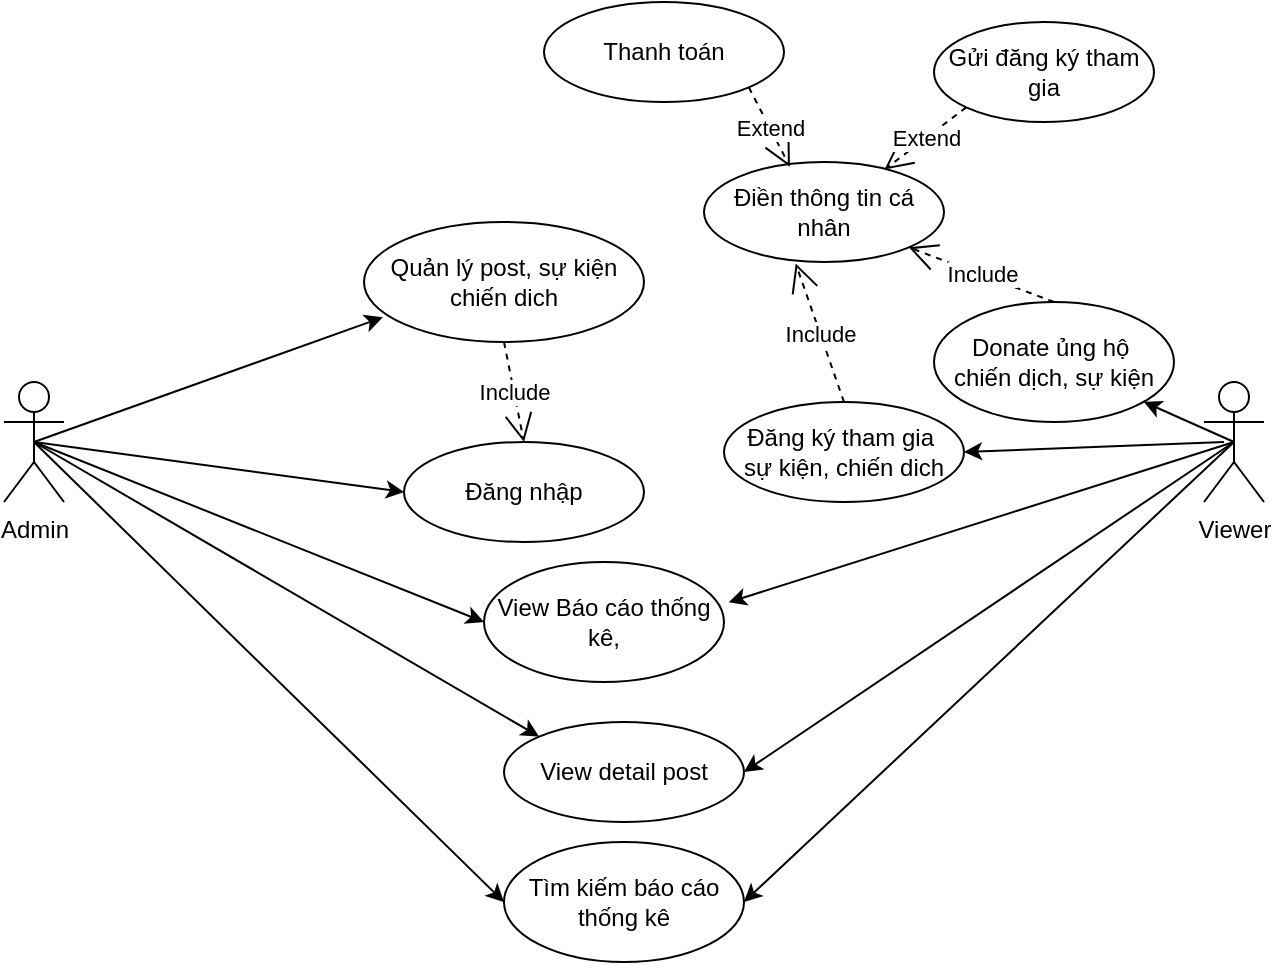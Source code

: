 <mxfile version="20.2.3" type="device" pages="3"><diagram id="1sxvow1uD11XTuKURM5k" name="Use Case diagram"><mxGraphModel dx="1023" dy="579" grid="1" gridSize="10" guides="1" tooltips="1" connect="1" arrows="1" fold="1" page="1" pageScale="1" pageWidth="850" pageHeight="1100" math="0" shadow="0"><root><mxCell id="0"/><mxCell id="1" parent="0"/><mxCell id="24hc14-q7FnV8apLk5Cr-1" value="Admin" style="shape=umlActor;verticalLabelPosition=bottom;verticalAlign=top;html=1;outlineConnect=0;" parent="1" vertex="1"><mxGeometry x="90" y="250" width="30" height="60" as="geometry"/></mxCell><mxCell id="24hc14-q7FnV8apLk5Cr-2" value="Viewer" style="shape=umlActor;verticalLabelPosition=bottom;verticalAlign=top;html=1;outlineConnect=0;" parent="1" vertex="1"><mxGeometry x="690" y="250" width="30" height="60" as="geometry"/></mxCell><mxCell id="24hc14-q7FnV8apLk5Cr-3" value="Quản lý post, sự kiện&lt;br&gt;chiến dich" style="ellipse;whiteSpace=wrap;html=1;" parent="1" vertex="1"><mxGeometry x="270" y="170" width="140" height="60" as="geometry"/></mxCell><mxCell id="24hc14-q7FnV8apLk5Cr-4" value="" style="endArrow=classic;html=1;rounded=0;entryX=0.067;entryY=0.794;entryDx=0;entryDy=0;entryPerimeter=0;" parent="1" target="24hc14-q7FnV8apLk5Cr-3" edge="1"><mxGeometry width="50" height="50" relative="1" as="geometry"><mxPoint x="105" y="280" as="sourcePoint"/><mxPoint x="340" y="310" as="targetPoint"/></mxGeometry></mxCell><mxCell id="24hc14-q7FnV8apLk5Cr-5" value="Đăng nhập" style="ellipse;whiteSpace=wrap;html=1;" parent="1" vertex="1"><mxGeometry x="290" y="280" width="120" height="50" as="geometry"/></mxCell><mxCell id="24hc14-q7FnV8apLk5Cr-6" value="Include" style="endArrow=open;endSize=12;dashed=1;html=1;rounded=0;exitX=0.5;exitY=1;exitDx=0;exitDy=0;entryX=0.5;entryY=0;entryDx=0;entryDy=0;" parent="1" source="24hc14-q7FnV8apLk5Cr-3" target="24hc14-q7FnV8apLk5Cr-5" edge="1"><mxGeometry width="160" relative="1" as="geometry"><mxPoint x="140" y="490" as="sourcePoint"/><mxPoint x="300" y="490" as="targetPoint"/></mxGeometry></mxCell><mxCell id="24hc14-q7FnV8apLk5Cr-7" value="" style="endArrow=classic;html=1;rounded=0;exitX=0.5;exitY=0.5;exitDx=0;exitDy=0;exitPerimeter=0;entryX=0;entryY=0.5;entryDx=0;entryDy=0;" parent="1" source="24hc14-q7FnV8apLk5Cr-1" target="24hc14-q7FnV8apLk5Cr-5" edge="1"><mxGeometry width="50" height="50" relative="1" as="geometry"><mxPoint x="110" y="410" as="sourcePoint"/><mxPoint x="160" y="360" as="targetPoint"/></mxGeometry></mxCell><mxCell id="24hc14-q7FnV8apLk5Cr-8" value="View detail post" style="ellipse;whiteSpace=wrap;html=1;" parent="1" vertex="1"><mxGeometry x="340" y="420" width="120" height="50" as="geometry"/></mxCell><mxCell id="24hc14-q7FnV8apLk5Cr-9" value="" style="endArrow=classic;html=1;rounded=0;entryX=0;entryY=0;entryDx=0;entryDy=0;exitX=0.5;exitY=0.5;exitDx=0;exitDy=0;exitPerimeter=0;" parent="1" source="24hc14-q7FnV8apLk5Cr-1" target="24hc14-q7FnV8apLk5Cr-8" edge="1"><mxGeometry width="50" height="50" relative="1" as="geometry"><mxPoint x="110" y="280" as="sourcePoint"/><mxPoint x="325" y="405" as="targetPoint"/></mxGeometry></mxCell><mxCell id="24hc14-q7FnV8apLk5Cr-10" value="" style="endArrow=classic;html=1;rounded=0;entryX=1;entryY=0.5;entryDx=0;entryDy=0;exitX=0.5;exitY=0.5;exitDx=0;exitDy=0;exitPerimeter=0;" parent="1" source="24hc14-q7FnV8apLk5Cr-2" target="24hc14-q7FnV8apLk5Cr-8" edge="1"><mxGeometry width="50" height="50" relative="1" as="geometry"><mxPoint x="530" y="440" as="sourcePoint"/><mxPoint x="580" y="390" as="targetPoint"/></mxGeometry></mxCell><mxCell id="24hc14-q7FnV8apLk5Cr-11" value="View Báo cáo thống kê," style="ellipse;whiteSpace=wrap;html=1;" parent="1" vertex="1"><mxGeometry x="330" y="340" width="120" height="60" as="geometry"/></mxCell><mxCell id="24hc14-q7FnV8apLk5Cr-12" value="" style="endArrow=classic;html=1;rounded=0;entryX=0;entryY=0.5;entryDx=0;entryDy=0;exitX=0.5;exitY=0.5;exitDx=0;exitDy=0;exitPerimeter=0;" parent="1" source="24hc14-q7FnV8apLk5Cr-1" target="24hc14-q7FnV8apLk5Cr-11" edge="1"><mxGeometry width="50" height="50" relative="1" as="geometry"><mxPoint x="110" y="280" as="sourcePoint"/><mxPoint x="170" y="450" as="targetPoint"/></mxGeometry></mxCell><mxCell id="24hc14-q7FnV8apLk5Cr-13" value="" style="endArrow=classic;html=1;rounded=0;entryX=1.019;entryY=0.336;entryDx=0;entryDy=0;entryPerimeter=0;exitX=0.5;exitY=0.5;exitDx=0;exitDy=0;exitPerimeter=0;" parent="1" source="24hc14-q7FnV8apLk5Cr-2" target="24hc14-q7FnV8apLk5Cr-11" edge="1"><mxGeometry width="50" height="50" relative="1" as="geometry"><mxPoint x="710" y="280" as="sourcePoint"/><mxPoint x="570" y="290" as="targetPoint"/></mxGeometry></mxCell><mxCell id="24hc14-q7FnV8apLk5Cr-14" value="Donate ủng hộ&amp;nbsp;&lt;br&gt;chiến dịch, sự kiện" style="ellipse;whiteSpace=wrap;html=1;" parent="1" vertex="1"><mxGeometry x="555" y="210" width="120" height="60" as="geometry"/></mxCell><mxCell id="24hc14-q7FnV8apLk5Cr-15" value="" style="endArrow=classic;html=1;rounded=0;exitX=0.5;exitY=0.5;exitDx=0;exitDy=0;exitPerimeter=0;" parent="1" source="24hc14-q7FnV8apLk5Cr-2" target="24hc14-q7FnV8apLk5Cr-14" edge="1"><mxGeometry width="50" height="50" relative="1" as="geometry"><mxPoint x="570" y="210" as="sourcePoint"/><mxPoint x="620" y="160" as="targetPoint"/></mxGeometry></mxCell><mxCell id="24hc14-q7FnV8apLk5Cr-16" value="Điền thông tin cá nhân" style="ellipse;whiteSpace=wrap;html=1;" parent="1" vertex="1"><mxGeometry x="440" y="140" width="120" height="50" as="geometry"/></mxCell><mxCell id="24hc14-q7FnV8apLk5Cr-17" value="Include" style="endArrow=open;endSize=12;dashed=1;html=1;rounded=0;exitX=0.5;exitY=0;exitDx=0;exitDy=0;entryX=1;entryY=1;entryDx=0;entryDy=0;" parent="1" source="24hc14-q7FnV8apLk5Cr-14" target="24hc14-q7FnV8apLk5Cr-16" edge="1"><mxGeometry width="160" relative="1" as="geometry"><mxPoint x="620" y="190" as="sourcePoint"/><mxPoint x="780" y="190" as="targetPoint"/></mxGeometry></mxCell><mxCell id="24hc14-q7FnV8apLk5Cr-18" value="Thanh toán" style="ellipse;whiteSpace=wrap;html=1;" parent="1" vertex="1"><mxGeometry x="360" y="60" width="120" height="50" as="geometry"/></mxCell><mxCell id="24hc14-q7FnV8apLk5Cr-19" value="Extend" style="endArrow=open;endSize=12;dashed=1;html=1;rounded=0;exitX=1;exitY=1;exitDx=0;exitDy=0;entryX=0.358;entryY=0.047;entryDx=0;entryDy=0;entryPerimeter=0;" parent="1" source="24hc14-q7FnV8apLk5Cr-18" target="24hc14-q7FnV8apLk5Cr-16" edge="1"><mxGeometry width="160" relative="1" as="geometry"><mxPoint x="580" y="80" as="sourcePoint"/><mxPoint x="740" y="80" as="targetPoint"/></mxGeometry></mxCell><mxCell id="ZVKU2xqCe4locioOJAHV-1" value="Đăng ký tham gia&amp;nbsp;&lt;br&gt;sự kiện, chiến dich" style="ellipse;whiteSpace=wrap;html=1;" parent="1" vertex="1"><mxGeometry x="450" y="260" width="120" height="50" as="geometry"/></mxCell><mxCell id="ZVKU2xqCe4locioOJAHV-2" value="" style="endArrow=classic;html=1;rounded=0;entryX=1;entryY=0.5;entryDx=0;entryDy=0;" parent="1" target="ZVKU2xqCe4locioOJAHV-1" edge="1"><mxGeometry width="50" height="50" relative="1" as="geometry"><mxPoint x="700" y="280" as="sourcePoint"/><mxPoint x="700" y="360" as="targetPoint"/></mxGeometry></mxCell><mxCell id="ZVKU2xqCe4locioOJAHV-3" value="Include" style="endArrow=open;endSize=12;dashed=1;html=1;rounded=0;exitX=0.5;exitY=0;exitDx=0;exitDy=0;entryX=0.382;entryY=1.015;entryDx=0;entryDy=0;entryPerimeter=0;" parent="1" source="ZVKU2xqCe4locioOJAHV-1" target="24hc14-q7FnV8apLk5Cr-16" edge="1"><mxGeometry width="160" relative="1" as="geometry"><mxPoint x="430" y="220" as="sourcePoint"/><mxPoint x="590" y="220" as="targetPoint"/></mxGeometry></mxCell><mxCell id="0q2gnoLoGkO6Q56QfIKL-1" value="Gửi đăng ký tham gia" style="ellipse;whiteSpace=wrap;html=1;" parent="1" vertex="1"><mxGeometry x="555" y="70" width="110" height="50" as="geometry"/></mxCell><mxCell id="0q2gnoLoGkO6Q56QfIKL-2" value="Extend" style="endArrow=open;endSize=12;dashed=1;html=1;rounded=0;entryX=0.752;entryY=0.076;entryDx=0;entryDy=0;entryPerimeter=0;exitX=0;exitY=1;exitDx=0;exitDy=0;" parent="1" source="0q2gnoLoGkO6Q56QfIKL-1" target="24hc14-q7FnV8apLk5Cr-16" edge="1"><mxGeometry width="160" relative="1" as="geometry"><mxPoint x="580" y="140" as="sourcePoint"/><mxPoint x="740" y="140" as="targetPoint"/></mxGeometry></mxCell><mxCell id="DvPS0h29faNBF0N5pj22-1" value="Tìm kiếm báo cáo thống kê" style="ellipse;whiteSpace=wrap;html=1;" vertex="1" parent="1"><mxGeometry x="340" y="480" width="120" height="60" as="geometry"/></mxCell><mxCell id="DvPS0h29faNBF0N5pj22-2" value="" style="endArrow=classic;html=1;rounded=0;exitX=0.5;exitY=0.5;exitDx=0;exitDy=0;exitPerimeter=0;entryX=0;entryY=0.5;entryDx=0;entryDy=0;" edge="1" parent="1" source="24hc14-q7FnV8apLk5Cr-1" target="DvPS0h29faNBF0N5pj22-1"><mxGeometry width="50" height="50" relative="1" as="geometry"><mxPoint x="160" y="420" as="sourcePoint"/><mxPoint x="210" y="370" as="targetPoint"/></mxGeometry></mxCell><mxCell id="DvPS0h29faNBF0N5pj22-3" value="" style="endArrow=classic;html=1;rounded=0;exitX=0.5;exitY=0.5;exitDx=0;exitDy=0;exitPerimeter=0;entryX=1;entryY=0.5;entryDx=0;entryDy=0;" edge="1" parent="1" source="24hc14-q7FnV8apLk5Cr-2" target="DvPS0h29faNBF0N5pj22-1"><mxGeometry width="50" height="50" relative="1" as="geometry"><mxPoint x="670" y="430" as="sourcePoint"/><mxPoint x="720" y="380" as="targetPoint"/></mxGeometry></mxCell></root></mxGraphModel></diagram><diagram id="a9BJZwE-37uGUjwbl7C8" name="Activity diagram quản lý post"><mxGraphModel dx="944" dy="474" grid="1" gridSize="10" guides="1" tooltips="1" connect="1" arrows="1" fold="1" page="1" pageScale="1" pageWidth="850" pageHeight="1100" math="0" shadow="0"><root><mxCell id="0"/><mxCell id="1" parent="0"/><mxCell id="pFC7H4C-px0G5LQ3Az8f-2" value="" style="ellipse;html=1;shape=startState;fillColor=#000000;strokeColor=#ff0000;" vertex="1" parent="1"><mxGeometry x="410" y="20" width="30" height="30" as="geometry"/></mxCell><mxCell id="pFC7H4C-px0G5LQ3Az8f-3" value="" style="edgeStyle=orthogonalEdgeStyle;html=1;verticalAlign=bottom;endArrow=open;endSize=8;strokeColor=#ff0000;rounded=0;entryX=0.5;entryY=0;entryDx=0;entryDy=0;" edge="1" source="pFC7H4C-px0G5LQ3Az8f-2" parent="1" target="pFC7H4C-px0G5LQ3Az8f-5"><mxGeometry relative="1" as="geometry"><mxPoint x="170" y="145" as="targetPoint"/></mxGeometry></mxCell><mxCell id="pFC7H4C-px0G5LQ3Az8f-5" value="Giao diện quản lý" style="rounded=0;whiteSpace=wrap;html=1;" vertex="1" parent="1"><mxGeometry x="365" y="90" width="120" height="60" as="geometry"/></mxCell><mxCell id="pFC7H4C-px0G5LQ3Az8f-6" value="Tìm kiếm" style="rounded=0;whiteSpace=wrap;html=1;" vertex="1" parent="1"><mxGeometry x="220" y="210" width="90" height="40" as="geometry"/></mxCell><mxCell id="pFC7H4C-px0G5LQ3Az8f-7" value="Thêm post" style="rounded=0;whiteSpace=wrap;html=1;" vertex="1" parent="1"><mxGeometry x="335" y="210" width="90" height="40" as="geometry"/></mxCell><mxCell id="pFC7H4C-px0G5LQ3Az8f-8" value="Sửa Post" style="rounded=0;whiteSpace=wrap;html=1;" vertex="1" parent="1"><mxGeometry x="440" y="210" width="90" height="40" as="geometry"/></mxCell><mxCell id="pFC7H4C-px0G5LQ3Az8f-9" value="Xóa post" style="rounded=0;whiteSpace=wrap;html=1;" vertex="1" parent="1"><mxGeometry x="550" y="210" width="90" height="40" as="geometry"/></mxCell><mxCell id="pFC7H4C-px0G5LQ3Az8f-10" value="" style="shape=link;html=1;rounded=0;" edge="1" parent="1"><mxGeometry width="100" relative="1" as="geometry"><mxPoint x="375" y="180" as="sourcePoint"/><mxPoint x="475" y="180" as="targetPoint"/></mxGeometry></mxCell><mxCell id="pFC7H4C-px0G5LQ3Az8f-14" value="" style="endArrow=classic;html=1;rounded=0;exitX=0.5;exitY=1;exitDx=0;exitDy=0;" edge="1" parent="1" source="pFC7H4C-px0G5LQ3Az8f-5"><mxGeometry width="50" height="50" relative="1" as="geometry"><mxPoint x="230" y="130" as="sourcePoint"/><mxPoint x="425" y="180" as="targetPoint"/></mxGeometry></mxCell><mxCell id="pFC7H4C-px0G5LQ3Az8f-15" value="" style="endArrow=classic;html=1;rounded=0;entryX=0.5;entryY=0;entryDx=0;entryDy=0;" edge="1" parent="1" target="pFC7H4C-px0G5LQ3Az8f-6"><mxGeometry width="50" height="50" relative="1" as="geometry"><mxPoint x="420" y="190" as="sourcePoint"/><mxPoint x="330" y="140" as="targetPoint"/><Array as="points"><mxPoint x="265" y="190"/></Array></mxGeometry></mxCell><mxCell id="pFC7H4C-px0G5LQ3Az8f-16" value="" style="endArrow=classic;html=1;rounded=0;entryX=0.5;entryY=0;entryDx=0;entryDy=0;" edge="1" parent="1" target="pFC7H4C-px0G5LQ3Az8f-9"><mxGeometry width="50" height="50" relative="1" as="geometry"><mxPoint x="420" y="190" as="sourcePoint"/><mxPoint x="620" y="130" as="targetPoint"/><Array as="points"><mxPoint x="595" y="190"/></Array></mxGeometry></mxCell><mxCell id="pFC7H4C-px0G5LQ3Az8f-17" value="" style="endArrow=classic;html=1;rounded=0;entryX=0.5;entryY=0;entryDx=0;entryDy=0;" edge="1" parent="1" target="pFC7H4C-px0G5LQ3Az8f-7"><mxGeometry width="50" height="50" relative="1" as="geometry"><mxPoint x="380" y="190" as="sourcePoint"/><mxPoint x="230" y="110" as="targetPoint"/></mxGeometry></mxCell><mxCell id="pFC7H4C-px0G5LQ3Az8f-18" value="" style="endArrow=classic;html=1;rounded=0;entryX=0.5;entryY=0;entryDx=0;entryDy=0;" edge="1" parent="1" target="pFC7H4C-px0G5LQ3Az8f-8"><mxGeometry width="50" height="50" relative="1" as="geometry"><mxPoint x="485" y="190" as="sourcePoint"/><mxPoint x="300" y="110" as="targetPoint"/></mxGeometry></mxCell><mxCell id="pFC7H4C-px0G5LQ3Az8f-19" value="" style="endArrow=classic;html=1;rounded=0;exitX=0.5;exitY=1;exitDx=0;exitDy=0;entryX=0.5;entryY=0;entryDx=0;entryDy=0;" edge="1" parent="1" source="pFC7H4C-px0G5LQ3Az8f-6" target="pFC7H4C-px0G5LQ3Az8f-21"><mxGeometry width="50" height="50" relative="1" as="geometry"><mxPoint x="110" y="390" as="sourcePoint"/><mxPoint x="440" y="360" as="targetPoint"/><Array as="points"><mxPoint x="265" y="280"/><mxPoint x="430" y="280"/></Array></mxGeometry></mxCell><mxCell id="pFC7H4C-px0G5LQ3Az8f-21" value="Giao diện hiển thị kết quả" style="rounded=0;whiteSpace=wrap;html=1;" vertex="1" parent="1"><mxGeometry x="370" y="380" width="120" height="60" as="geometry"/></mxCell><mxCell id="pFC7H4C-px0G5LQ3Az8f-22" value="" style="endArrow=none;html=1;rounded=0;entryX=0.5;entryY=1;entryDx=0;entryDy=0;" edge="1" parent="1" target="pFC7H4C-px0G5LQ3Az8f-9"><mxGeometry width="50" height="50" relative="1" as="geometry"><mxPoint x="430" y="280" as="sourcePoint"/><mxPoint x="670" y="270" as="targetPoint"/><Array as="points"><mxPoint x="595" y="280"/></Array></mxGeometry></mxCell><mxCell id="pFC7H4C-px0G5LQ3Az8f-23" value="" style="endArrow=none;html=1;rounded=0;exitX=0.5;exitY=1;exitDx=0;exitDy=0;" edge="1" parent="1" source="pFC7H4C-px0G5LQ3Az8f-7"><mxGeometry width="50" height="50" relative="1" as="geometry"><mxPoint x="290" y="340" as="sourcePoint"/><mxPoint x="380" y="280" as="targetPoint"/></mxGeometry></mxCell><mxCell id="pFC7H4C-px0G5LQ3Az8f-24" value="" style="endArrow=none;html=1;rounded=0;exitX=0.454;exitY=1.018;exitDx=0;exitDy=0;exitPerimeter=0;" edge="1" parent="1" source="pFC7H4C-px0G5LQ3Az8f-8"><mxGeometry width="50" height="50" relative="1" as="geometry"><mxPoint x="540" y="350" as="sourcePoint"/><mxPoint x="481" y="280" as="targetPoint"/></mxGeometry></mxCell><mxCell id="pFC7H4C-px0G5LQ3Az8f-25" value="" style="ellipse;html=1;shape=endState;fillColor=#000000;strokeColor=#ff0000;" vertex="1" parent="1"><mxGeometry x="415" y="490" width="30" height="30" as="geometry"/></mxCell><mxCell id="pFC7H4C-px0G5LQ3Az8f-26" value="" style="endArrow=classic;html=1;rounded=0;exitX=0.5;exitY=1;exitDx=0;exitDy=0;" edge="1" parent="1" source="pFC7H4C-px0G5LQ3Az8f-21" target="pFC7H4C-px0G5LQ3Az8f-25"><mxGeometry width="50" height="50" relative="1" as="geometry"><mxPoint x="290" y="380" as="sourcePoint"/><mxPoint x="340" y="330" as="targetPoint"/></mxGeometry></mxCell></root></mxGraphModel></diagram><diagram id="IVmd--sfiF0IoM8nGFC-" name="Page-3"><mxGraphModel dx="1038" dy="579" grid="1" gridSize="10" guides="1" tooltips="1" connect="1" arrows="1" fold="1" page="1" pageScale="1" pageWidth="850" pageHeight="1100" math="0" shadow="0"><root><mxCell id="0"/><mxCell id="1" parent="0"/></root></mxGraphModel></diagram></mxfile>